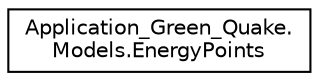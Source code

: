 digraph "Graphical Class Hierarchy"
{
 // LATEX_PDF_SIZE
  edge [fontname="Helvetica",fontsize="10",labelfontname="Helvetica",labelfontsize="10"];
  node [fontname="Helvetica",fontsize="10",shape=record];
  rankdir="LR";
  Node0 [label="Application_Green_Quake.\lModels.EnergyPoints",height=0.2,width=0.4,color="black", fillcolor="white", style="filled",URL="$class_application___green___quake_1_1_models_1_1_energy_points.html",tooltip=" "];
}
